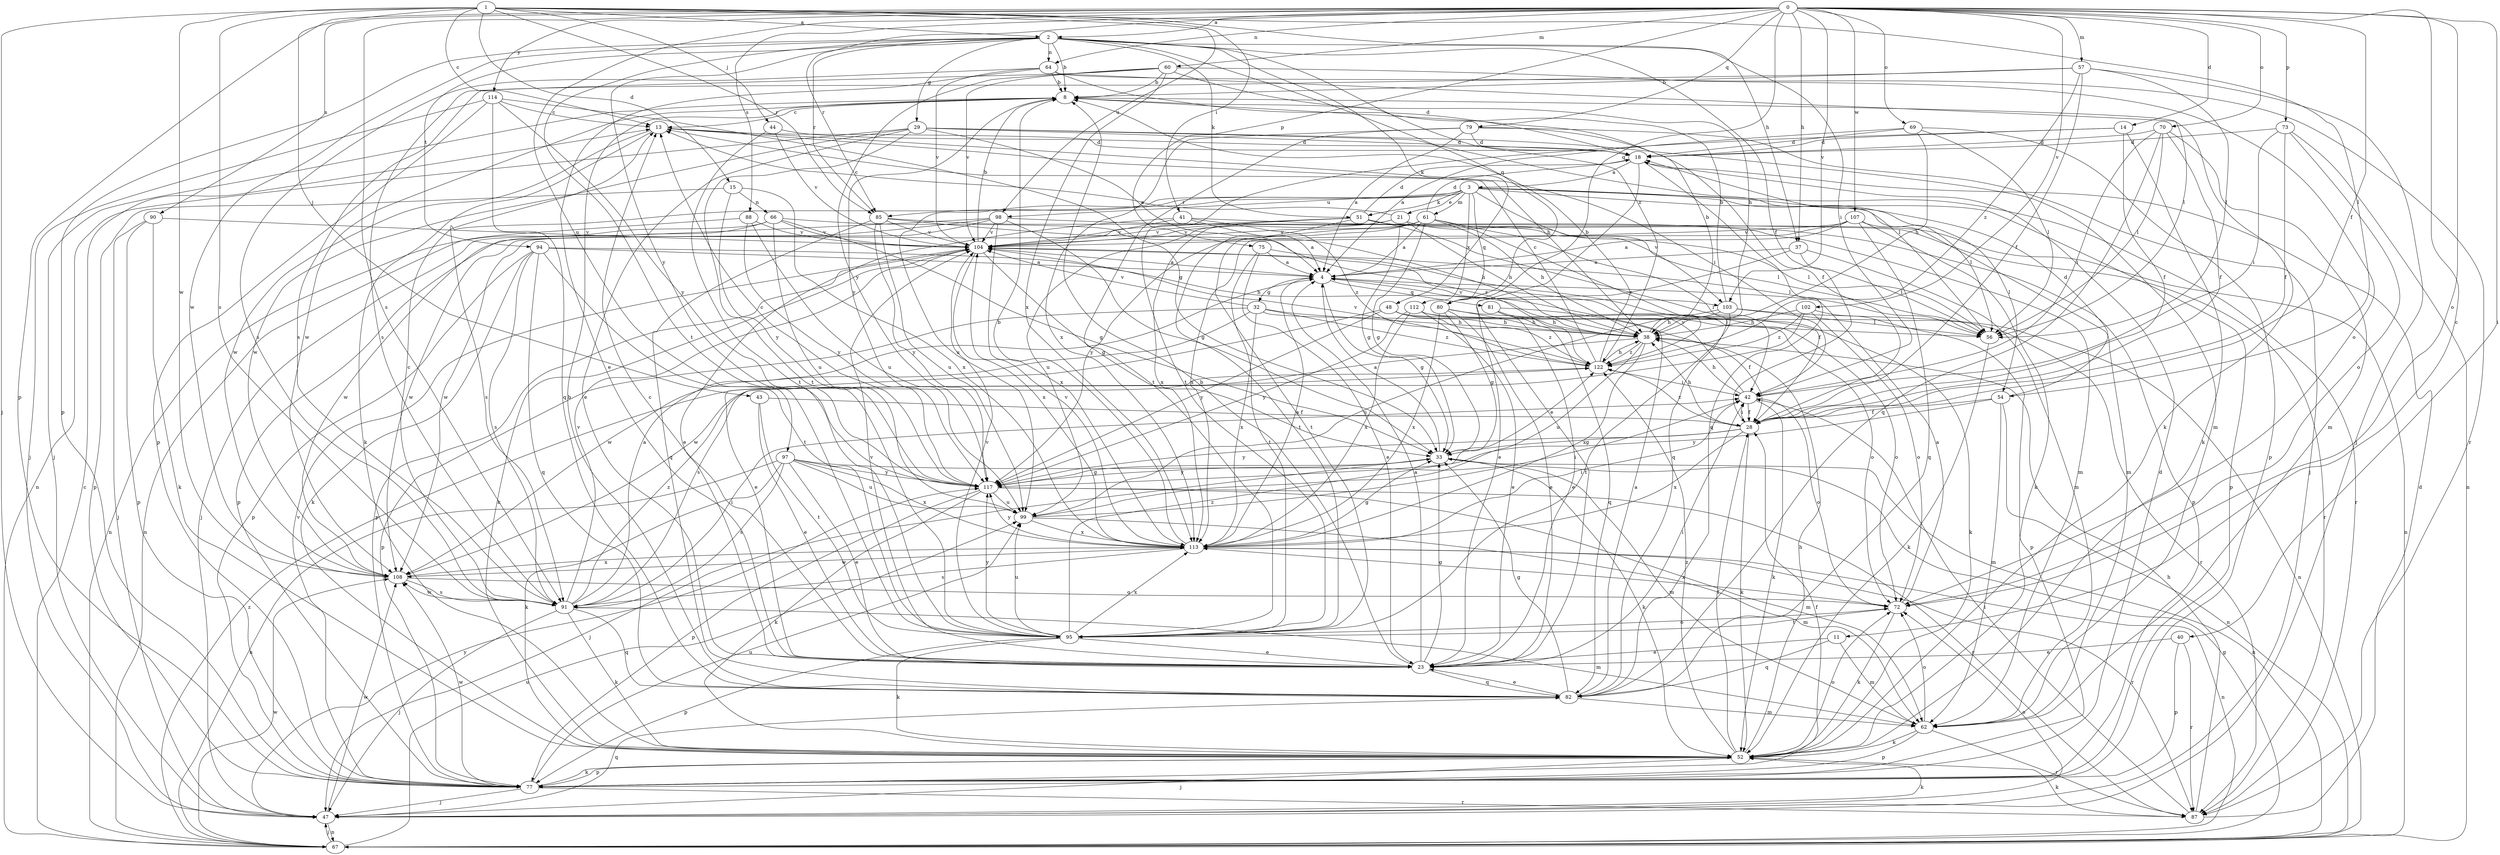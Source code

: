 strict digraph  {
0;
1;
2;
3;
4;
8;
11;
13;
14;
15;
18;
21;
23;
28;
29;
32;
33;
37;
38;
40;
41;
42;
43;
44;
47;
48;
51;
52;
54;
56;
57;
60;
61;
62;
64;
66;
67;
69;
70;
72;
73;
75;
77;
79;
80;
81;
82;
85;
87;
88;
90;
91;
94;
95;
97;
98;
99;
102;
103;
104;
107;
108;
112;
113;
114;
117;
122;
0 -> 2  [label=a];
0 -> 11  [label=c];
0 -> 14  [label=d];
0 -> 28  [label=f];
0 -> 37  [label=h];
0 -> 40  [label=i];
0 -> 57  [label=m];
0 -> 60  [label=m];
0 -> 64  [label=n];
0 -> 69  [label=o];
0 -> 70  [label=o];
0 -> 72  [label=o];
0 -> 73  [label=p];
0 -> 75  [label=p];
0 -> 77  [label=p];
0 -> 79  [label=q];
0 -> 80  [label=q];
0 -> 85  [label=r];
0 -> 88  [label=s];
0 -> 90  [label=s];
0 -> 91  [label=s];
0 -> 97  [label=u];
0 -> 102  [label=v];
0 -> 103  [label=v];
0 -> 107  [label=w];
0 -> 114  [label=y];
1 -> 2  [label=a];
1 -> 13  [label=c];
1 -> 15  [label=d];
1 -> 37  [label=h];
1 -> 41  [label=i];
1 -> 43  [label=j];
1 -> 44  [label=j];
1 -> 47  [label=j];
1 -> 54  [label=l];
1 -> 85  [label=r];
1 -> 91  [label=s];
1 -> 98  [label=u];
1 -> 108  [label=w];
2 -> 8  [label=b];
2 -> 28  [label=f];
2 -> 29  [label=g];
2 -> 42  [label=i];
2 -> 48  [label=k];
2 -> 51  [label=k];
2 -> 64  [label=n];
2 -> 77  [label=p];
2 -> 80  [label=q];
2 -> 85  [label=r];
2 -> 94  [label=t];
2 -> 95  [label=t];
2 -> 108  [label=w];
2 -> 117  [label=y];
2 -> 122  [label=z];
3 -> 21  [label=e];
3 -> 51  [label=k];
3 -> 54  [label=l];
3 -> 56  [label=l];
3 -> 61  [label=m];
3 -> 77  [label=p];
3 -> 80  [label=q];
3 -> 85  [label=r];
3 -> 87  [label=r];
3 -> 91  [label=s];
3 -> 98  [label=u];
3 -> 99  [label=u];
3 -> 103  [label=v];
3 -> 112  [label=x];
4 -> 32  [label=g];
4 -> 33  [label=g];
4 -> 81  [label=q];
4 -> 103  [label=v];
8 -> 13  [label=c];
8 -> 47  [label=j];
8 -> 52  [label=k];
8 -> 108  [label=w];
8 -> 117  [label=y];
11 -> 23  [label=e];
11 -> 62  [label=m];
11 -> 82  [label=q];
13 -> 18  [label=d];
13 -> 38  [label=h];
13 -> 42  [label=i];
13 -> 52  [label=k];
13 -> 108  [label=w];
14 -> 18  [label=d];
14 -> 28  [label=f];
14 -> 52  [label=k];
14 -> 95  [label=t];
15 -> 66  [label=n];
15 -> 77  [label=p];
15 -> 113  [label=x];
15 -> 117  [label=y];
18 -> 3  [label=a];
18 -> 23  [label=e];
18 -> 82  [label=q];
21 -> 13  [label=c];
21 -> 33  [label=g];
21 -> 38  [label=h];
21 -> 56  [label=l];
21 -> 99  [label=u];
21 -> 104  [label=v];
23 -> 4  [label=a];
23 -> 8  [label=b];
23 -> 13  [label=c];
23 -> 33  [label=g];
23 -> 42  [label=i];
23 -> 82  [label=q];
23 -> 104  [label=v];
28 -> 33  [label=g];
28 -> 38  [label=h];
28 -> 42  [label=i];
28 -> 52  [label=k];
28 -> 113  [label=x];
28 -> 117  [label=y];
28 -> 122  [label=z];
29 -> 4  [label=a];
29 -> 18  [label=d];
29 -> 23  [label=e];
29 -> 56  [label=l];
29 -> 62  [label=m];
29 -> 67  [label=n];
29 -> 95  [label=t];
29 -> 108  [label=w];
32 -> 38  [label=h];
32 -> 77  [label=p];
32 -> 87  [label=r];
32 -> 104  [label=v];
32 -> 108  [label=w];
32 -> 113  [label=x];
32 -> 122  [label=z];
33 -> 4  [label=a];
33 -> 47  [label=j];
33 -> 52  [label=k];
33 -> 67  [label=n];
33 -> 117  [label=y];
37 -> 4  [label=a];
37 -> 23  [label=e];
37 -> 56  [label=l];
37 -> 62  [label=m];
38 -> 8  [label=b];
38 -> 91  [label=s];
38 -> 99  [label=u];
38 -> 113  [label=x];
38 -> 122  [label=z];
40 -> 23  [label=e];
40 -> 77  [label=p];
40 -> 87  [label=r];
41 -> 4  [label=a];
41 -> 23  [label=e];
41 -> 62  [label=m];
41 -> 104  [label=v];
41 -> 122  [label=z];
42 -> 28  [label=f];
42 -> 38  [label=h];
42 -> 52  [label=k];
42 -> 72  [label=o];
42 -> 104  [label=v];
43 -> 23  [label=e];
43 -> 28  [label=f];
43 -> 95  [label=t];
44 -> 18  [label=d];
44 -> 95  [label=t];
44 -> 104  [label=v];
47 -> 52  [label=k];
47 -> 67  [label=n];
47 -> 72  [label=o];
47 -> 82  [label=q];
47 -> 108  [label=w];
47 -> 117  [label=y];
48 -> 23  [label=e];
48 -> 38  [label=h];
48 -> 72  [label=o];
48 -> 117  [label=y];
48 -> 122  [label=z];
51 -> 18  [label=d];
51 -> 42  [label=i];
51 -> 67  [label=n];
51 -> 77  [label=p];
51 -> 95  [label=t];
51 -> 104  [label=v];
51 -> 108  [label=w];
51 -> 113  [label=x];
52 -> 28  [label=f];
52 -> 38  [label=h];
52 -> 47  [label=j];
52 -> 72  [label=o];
52 -> 77  [label=p];
52 -> 122  [label=z];
54 -> 18  [label=d];
54 -> 28  [label=f];
54 -> 62  [label=m];
54 -> 67  [label=n];
54 -> 117  [label=y];
56 -> 52  [label=k];
57 -> 8  [label=b];
57 -> 28  [label=f];
57 -> 47  [label=j];
57 -> 56  [label=l];
57 -> 91  [label=s];
57 -> 122  [label=z];
60 -> 8  [label=b];
60 -> 38  [label=h];
60 -> 72  [label=o];
60 -> 91  [label=s];
60 -> 104  [label=v];
60 -> 113  [label=x];
60 -> 117  [label=y];
61 -> 4  [label=a];
61 -> 18  [label=d];
61 -> 33  [label=g];
61 -> 38  [label=h];
61 -> 82  [label=q];
61 -> 95  [label=t];
61 -> 104  [label=v];
61 -> 117  [label=y];
61 -> 122  [label=z];
62 -> 52  [label=k];
62 -> 72  [label=o];
62 -> 77  [label=p];
62 -> 87  [label=r];
64 -> 8  [label=b];
64 -> 18  [label=d];
64 -> 23  [label=e];
64 -> 56  [label=l];
64 -> 87  [label=r];
64 -> 91  [label=s];
64 -> 104  [label=v];
66 -> 33  [label=g];
66 -> 38  [label=h];
66 -> 67  [label=n];
66 -> 99  [label=u];
66 -> 104  [label=v];
66 -> 108  [label=w];
67 -> 13  [label=c];
67 -> 33  [label=g];
67 -> 47  [label=j];
67 -> 99  [label=u];
67 -> 108  [label=w];
67 -> 122  [label=z];
69 -> 4  [label=a];
69 -> 18  [label=d];
69 -> 38  [label=h];
69 -> 56  [label=l];
69 -> 77  [label=p];
70 -> 18  [label=d];
70 -> 28  [label=f];
70 -> 42  [label=i];
70 -> 56  [label=l];
70 -> 62  [label=m];
70 -> 82  [label=q];
72 -> 4  [label=a];
72 -> 52  [label=k];
72 -> 95  [label=t];
72 -> 113  [label=x];
73 -> 18  [label=d];
73 -> 28  [label=f];
73 -> 42  [label=i];
73 -> 67  [label=n];
73 -> 72  [label=o];
75 -> 4  [label=a];
75 -> 23  [label=e];
75 -> 56  [label=l];
75 -> 95  [label=t];
77 -> 18  [label=d];
77 -> 28  [label=f];
77 -> 47  [label=j];
77 -> 52  [label=k];
77 -> 87  [label=r];
77 -> 99  [label=u];
77 -> 104  [label=v];
77 -> 108  [label=w];
79 -> 4  [label=a];
79 -> 18  [label=d];
79 -> 28  [label=f];
79 -> 47  [label=j];
79 -> 95  [label=t];
79 -> 113  [label=x];
80 -> 23  [label=e];
80 -> 33  [label=g];
80 -> 38  [label=h];
80 -> 72  [label=o];
80 -> 113  [label=x];
81 -> 23  [label=e];
81 -> 28  [label=f];
81 -> 38  [label=h];
81 -> 82  [label=q];
82 -> 4  [label=a];
82 -> 8  [label=b];
82 -> 23  [label=e];
82 -> 33  [label=g];
82 -> 62  [label=m];
85 -> 56  [label=l];
85 -> 82  [label=q];
85 -> 99  [label=u];
85 -> 104  [label=v];
85 -> 117  [label=y];
85 -> 122  [label=z];
87 -> 18  [label=d];
87 -> 38  [label=h];
87 -> 42  [label=i];
87 -> 52  [label=k];
88 -> 67  [label=n];
88 -> 99  [label=u];
88 -> 104  [label=v];
88 -> 117  [label=y];
90 -> 47  [label=j];
90 -> 52  [label=k];
90 -> 77  [label=p];
90 -> 104  [label=v];
91 -> 4  [label=a];
91 -> 13  [label=c];
91 -> 42  [label=i];
91 -> 47  [label=j];
91 -> 52  [label=k];
91 -> 62  [label=m];
91 -> 82  [label=q];
91 -> 104  [label=v];
91 -> 108  [label=w];
91 -> 122  [label=z];
94 -> 4  [label=a];
94 -> 38  [label=h];
94 -> 52  [label=k];
94 -> 77  [label=p];
94 -> 82  [label=q];
94 -> 91  [label=s];
94 -> 95  [label=t];
95 -> 23  [label=e];
95 -> 52  [label=k];
95 -> 72  [label=o];
95 -> 77  [label=p];
95 -> 99  [label=u];
95 -> 104  [label=v];
95 -> 113  [label=x];
95 -> 117  [label=y];
95 -> 122  [label=z];
97 -> 23  [label=e];
97 -> 52  [label=k];
97 -> 62  [label=m];
97 -> 67  [label=n];
97 -> 91  [label=s];
97 -> 99  [label=u];
97 -> 113  [label=x];
97 -> 117  [label=y];
98 -> 33  [label=g];
98 -> 47  [label=j];
98 -> 77  [label=p];
98 -> 87  [label=r];
98 -> 104  [label=v];
98 -> 108  [label=w];
98 -> 113  [label=x];
99 -> 42  [label=i];
99 -> 62  [label=m];
99 -> 113  [label=x];
102 -> 38  [label=h];
102 -> 72  [label=o];
102 -> 77  [label=p];
102 -> 108  [label=w];
102 -> 122  [label=z];
103 -> 8  [label=b];
103 -> 38  [label=h];
103 -> 56  [label=l];
103 -> 67  [label=n];
103 -> 95  [label=t];
103 -> 99  [label=u];
104 -> 4  [label=a];
104 -> 8  [label=b];
104 -> 28  [label=f];
104 -> 33  [label=g];
104 -> 52  [label=k];
104 -> 77  [label=p];
104 -> 113  [label=x];
107 -> 4  [label=a];
107 -> 52  [label=k];
107 -> 62  [label=m];
107 -> 82  [label=q];
107 -> 104  [label=v];
107 -> 113  [label=x];
108 -> 72  [label=o];
108 -> 91  [label=s];
108 -> 113  [label=x];
112 -> 23  [label=e];
112 -> 52  [label=k];
112 -> 56  [label=l];
112 -> 113  [label=x];
112 -> 117  [label=y];
113 -> 4  [label=a];
113 -> 8  [label=b];
113 -> 33  [label=g];
113 -> 42  [label=i];
113 -> 67  [label=n];
113 -> 87  [label=r];
113 -> 91  [label=s];
113 -> 104  [label=v];
113 -> 108  [label=w];
113 -> 117  [label=y];
114 -> 13  [label=c];
114 -> 33  [label=g];
114 -> 47  [label=j];
114 -> 77  [label=p];
114 -> 82  [label=q];
114 -> 117  [label=y];
117 -> 13  [label=c];
117 -> 33  [label=g];
117 -> 52  [label=k];
117 -> 62  [label=m];
117 -> 77  [label=p];
117 -> 87  [label=r];
117 -> 99  [label=u];
122 -> 8  [label=b];
122 -> 13  [label=c];
122 -> 38  [label=h];
122 -> 42  [label=i];
122 -> 104  [label=v];
}
